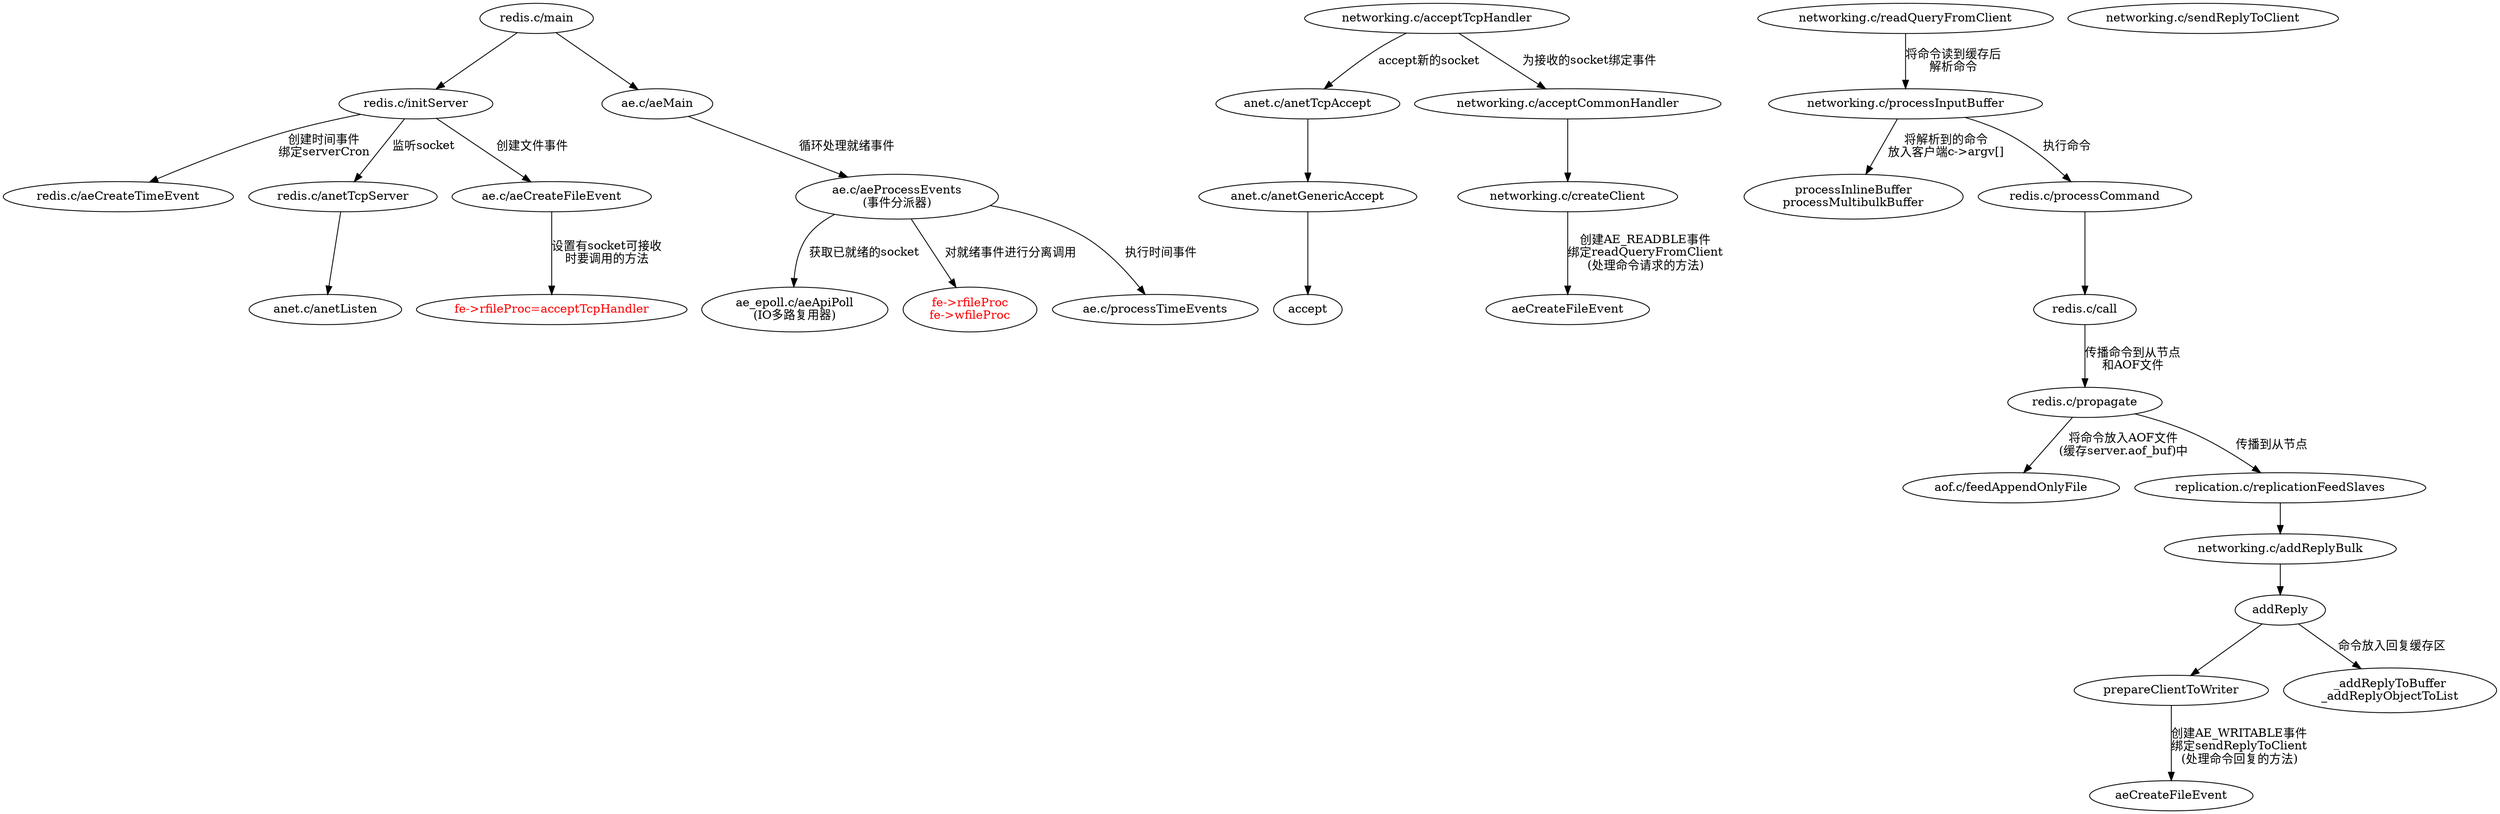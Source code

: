digraph redis{

	redis[label="redis.c/main"];
	//初始化服务器
    initServer[label="redis.c/initServer"];
	aeCreateTimeEvent[label="redis.c/aeCreateTimeEvent"];
	anetTcpServer[label="redis.c/anetTcpServer"];
	anetListen[label="anet.c/anetListen"]; 
    initAcceptHandler[label="fe-\>rfileProc=acceptTcpHandler",fontcolor="red"];
	
    //关联时间事件
 	redis->initServer;  
	initServer->aeCreateTimeEvent[label="创建时间事件\n绑定serverCron"]; 

	 //监听socket
	initServer->anetTcpServer[label="监听socket"];
	anetTcpServer->anetListen; 
	aeCreateFileEvent[label="ae.c/aeCreateFileEvent"];	
	initServer->aeCreateFileEvent[label="创建文件事件"];		
	aeCreateFileEvent->initAcceptHandler[label="设置有socket可接收\n时要调用的方法"];
	
	//循环处理事件
	aeMain[label="ae.c/aeMain"];
	aeProcessEvents[label="ae.c/aeProcessEvents\n(事件分派器)"];
	redis->aeMain;
	aeMain->aeProcessEvents[label="循环处理就绪事件"];

	aeApiPoll[label="ae_epoll.c/aeApiPoll\n(IO多路复用器)"];
	fileProc[label="fe-\>rfileProc\nfe-\>wfileProc",fontcolor="red"];	
	processTimeEvents[label="ae.c/processTimeEvents"];
    aeProcessEvents->aeApiPoll[label="获取已就绪的socket"];
    aeProcessEvents->fileProc[label="对就绪事件进行分离调用"]; 	
	aeProcessEvents->processTimeEvents[label="执行时间事件"];	

	//接收客户端
	acceptTcpHandler[label="networking.c/acceptTcpHandler"];
	anetTcpAccept[label="anet.c/anetTcpAccept"];
	anetGenericAccept[label="anet.c/anetGenericAccept"];	
 	acceptTcpHandler->anetTcpAccept[label="accept新的socket"];
	anetTcpAccept->anetGenericAccept->accept;
	
	//接收完客户端后，为该socket绑定事件
	acceptCommonHandler[label="networking.c/acceptCommonHandler"];
	createClient[label="networking.c/createClient"];
	aeCreateFileEvent_1[label="aeCreateFileEvent"];
	acceptTcpHandler->acceptCommonHandler[label="为接收的socket绑定事件"];
	acceptCommonHandler->createClient;
	createClient->aeCreateFileEvent_1[label="创建AE_READBLE事件\n绑定readQueryFromClient\n(处理命令请求的方法)"];

	//命令请求处理器
	readQueryFromClient[label="networking.c/readQueryFromClient"]
	processInputBuffer[label="networking.c/processInputBuffer"];
	readQueryFromClient->processInputBuffer[label="将命令读到缓存后\n解析命令"];
	processInputBuffer->"processInlineBuffer\nprocessMultibulkBuffer"[label="将解析到的命令\n放入客户端c-\>argv\[\]"];
	
	//执行命令
	processCommand[label="redis.c/processCommand"];
	call[label="redis.c/call"];
	propagate[label="redis.c/propagate"];
	feedAppendOnlyFile[label="aof.c/feedAppendOnlyFile"];
	replicationFeedSlaves[label="replication.c/replicationFeedSlaves"];
	addReplyBulk[label="networking.c/addReplyBulk"];
	prepareClientToWriter[label="prepareClientToWriter"];
	aeCreateFileEvent_2[label="aeCreateFileEvent"];

	processInputBuffer->processCommand[label="执行命令"];
	processCommand->call[];
	call->propagate[label="传播命令到从节点\n和AOF文件"];		
	propagate->feedAppendOnlyFile[label="将命令放入AOF文件\n(缓存server.aof_buf)中"];
	propagate->replicationFeedSlaves[label="传播到从节点"];
	replicationFeedSlaves->addReplyBulk;
	//addReplyBulk->addReplyLen;
	addReplyBulk->addReply;
	addReply->prepareClientToWriter;
    addReply->"_addReplyToBuffer\n_addReplyObjectToList"[label="命令放入回复缓存区"];
	prepareClientToWriter->aeCreateFileEvent_2[label="创建AE_WRITABLE事件\n绑定sendReplyToClient\n(处理命令回复的方法)"];

    
 	//命令回复器
	sendReplyToClient[label="networking.c/sendReplyToClient"];

}




